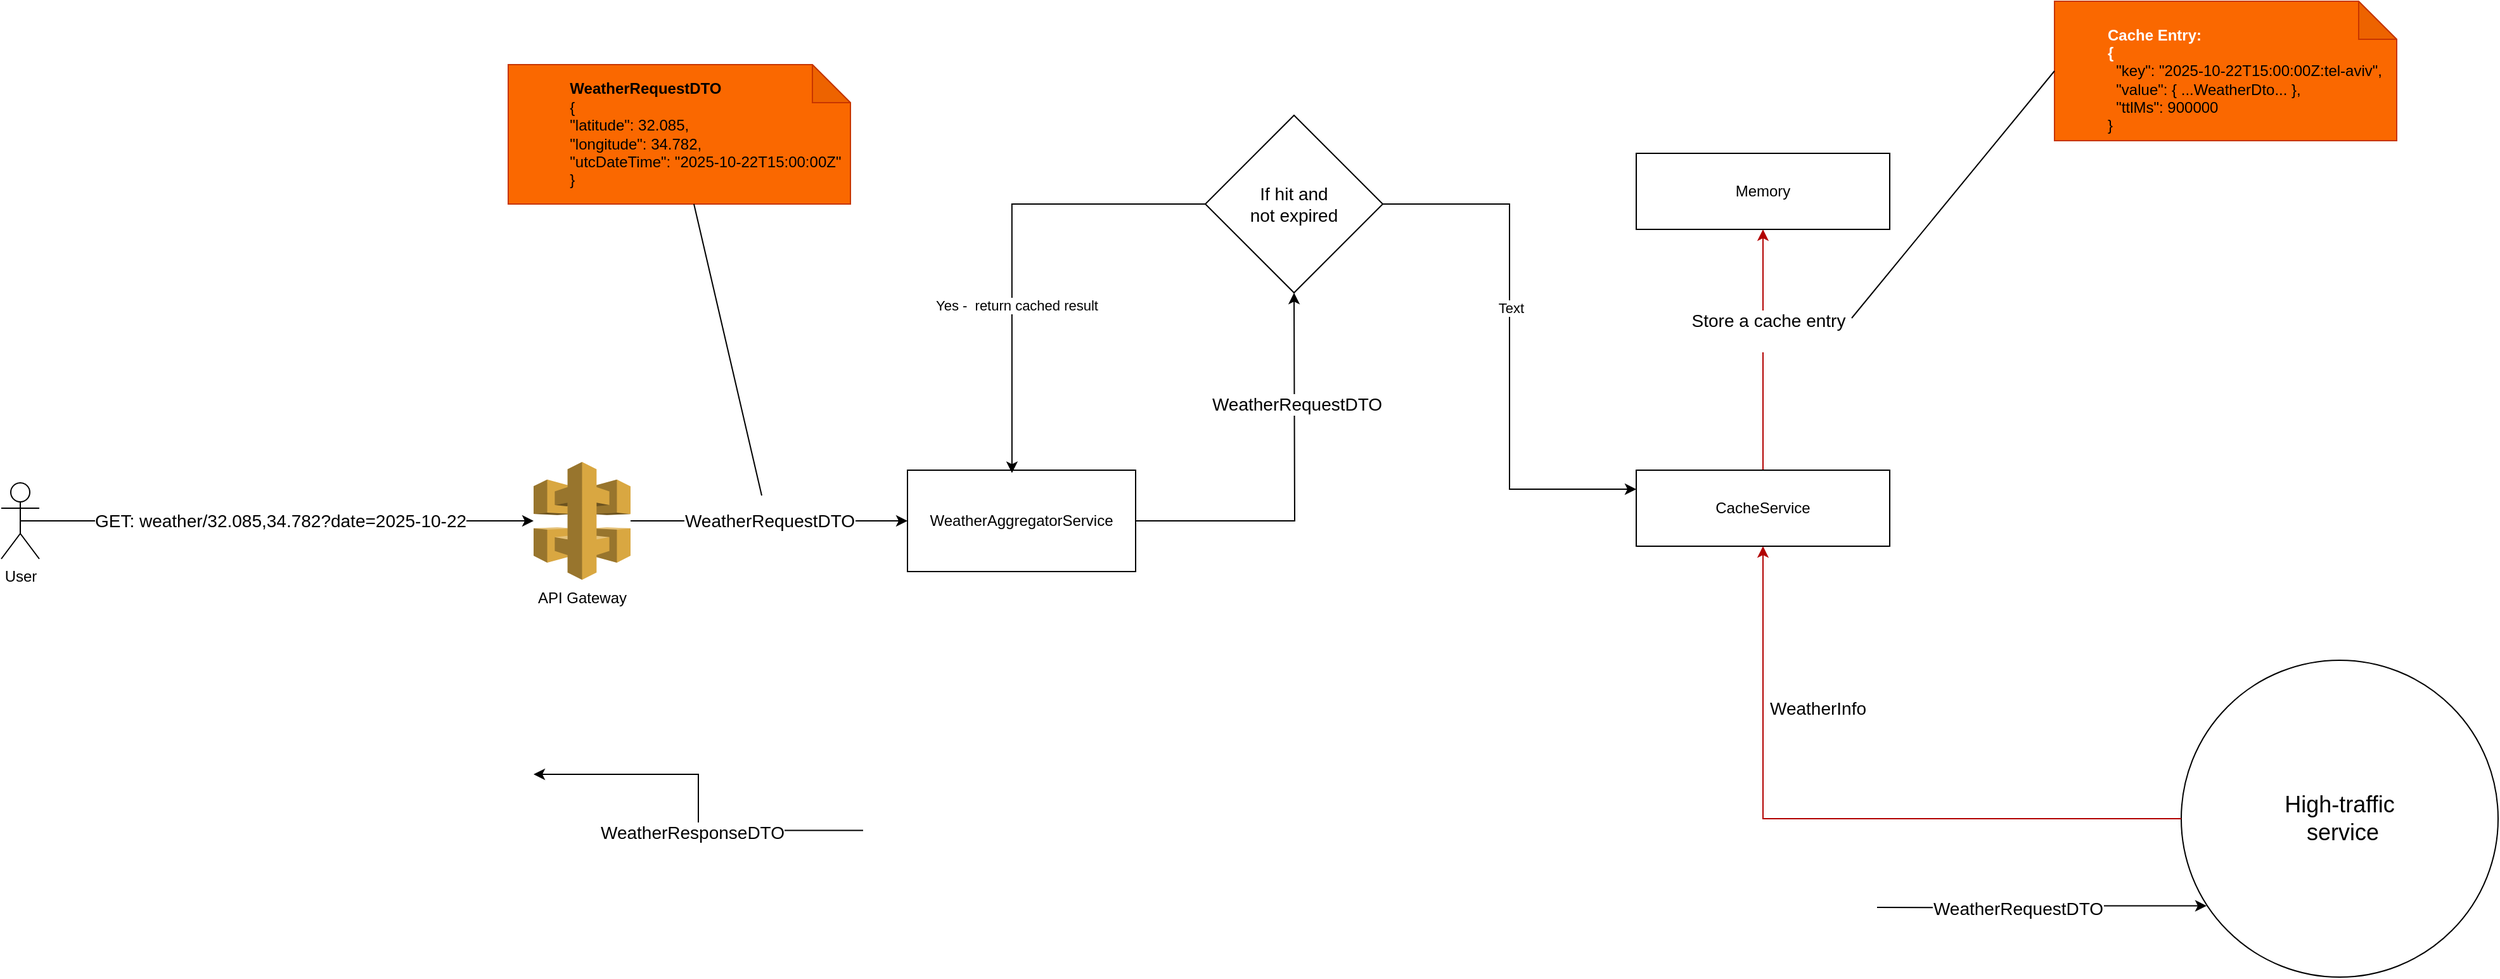 <mxfile version="28.1.0">
  <diagram name="Page-1" id="XEiT1kLDCRGGdZglAhm5">
    <mxGraphModel dx="2090" dy="1753" grid="1" gridSize="10" guides="1" tooltips="1" connect="1" arrows="1" fold="1" page="1" pageScale="1" pageWidth="850" pageHeight="1100" math="0" shadow="0">
      <root>
        <mxCell id="0" />
        <mxCell id="1" parent="0" />
        <mxCell id="TR1ucW1oZCcEAV0Sezo2-6" style="edgeStyle=orthogonalEdgeStyle;rounded=0;orthogonalLoop=1;jettySize=auto;html=1;exitX=0.5;exitY=0.5;exitDx=0;exitDy=0;exitPerimeter=0;" edge="1" parent="1" source="TR1ucW1oZCcEAV0Sezo2-1" target="TR1ucW1oZCcEAV0Sezo2-39">
          <mxGeometry relative="1" as="geometry" />
        </mxCell>
        <mxCell id="TR1ucW1oZCcEAV0Sezo2-8" value="&lt;font style=&quot;font-size: 14px;&quot;&gt;GET: weather/32.085,34.782?date=2025-10-22&lt;/font&gt;" style="edgeLabel;html=1;align=center;verticalAlign=middle;resizable=0;points=[];" vertex="1" connectable="0" parent="TR1ucW1oZCcEAV0Sezo2-6">
          <mxGeometry x="-0.35" relative="1" as="geometry">
            <mxPoint x="73" as="offset" />
          </mxGeometry>
        </mxCell>
        <mxCell id="TR1ucW1oZCcEAV0Sezo2-1" value="User" style="shape=umlActor;verticalLabelPosition=bottom;verticalAlign=top;html=1;outlineConnect=0;" vertex="1" parent="1">
          <mxGeometry x="-290" y="-100" width="30" height="60" as="geometry" />
        </mxCell>
        <mxCell id="TR1ucW1oZCcEAV0Sezo2-2" value="&lt;font style=&quot;font-size: 18px;&quot;&gt;High-traffic&lt;br&gt;&amp;nbsp;service&lt;/font&gt;" style="ellipse;whiteSpace=wrap;html=1;" vertex="1" parent="1">
          <mxGeometry x="1430" y="40" width="250" height="250" as="geometry" />
        </mxCell>
        <mxCell id="TR1ucW1oZCcEAV0Sezo2-13" style="edgeStyle=orthogonalEdgeStyle;rounded=0;orthogonalLoop=1;jettySize=auto;html=1;entryX=0.08;entryY=0.775;entryDx=0;entryDy=0;entryPerimeter=0;" edge="1" parent="1" target="TR1ucW1oZCcEAV0Sezo2-2">
          <mxGeometry relative="1" as="geometry">
            <mxPoint x="1190.0" y="235" as="sourcePoint" />
          </mxGeometry>
        </mxCell>
        <mxCell id="TR1ucW1oZCcEAV0Sezo2-21" value="&lt;span style=&quot;font-size: 14px;&quot;&gt;WeatherRequestDTO&lt;/span&gt;" style="edgeLabel;html=1;align=center;verticalAlign=middle;resizable=0;points=[];" vertex="1" connectable="0" parent="TR1ucW1oZCcEAV0Sezo2-13">
          <mxGeometry x="-0.436" y="3" relative="1" as="geometry">
            <mxPoint x="37" y="3" as="offset" />
          </mxGeometry>
        </mxCell>
        <mxCell id="TR1ucW1oZCcEAV0Sezo2-16" style="edgeStyle=orthogonalEdgeStyle;rounded=0;orthogonalLoop=1;jettySize=auto;html=1;exitX=0;exitY=0.419;exitDx=0;exitDy=0;exitPerimeter=0;" edge="1" parent="1">
          <mxGeometry relative="1" as="geometry">
            <mxPoint x="390.0" y="174.25" as="sourcePoint" />
            <mxPoint x="130" y="130" as="targetPoint" />
            <Array as="points">
              <mxPoint x="260" y="174" />
              <mxPoint x="260" y="130" />
              <mxPoint x="130" y="130" />
            </Array>
          </mxGeometry>
        </mxCell>
        <mxCell id="TR1ucW1oZCcEAV0Sezo2-17" value="&lt;font style=&quot;font-size: 14px;&quot;&gt;WeatherResponseDTO&lt;/font&gt;" style="edgeLabel;html=1;align=center;verticalAlign=middle;resizable=0;points=[];" vertex="1" connectable="0" parent="TR1ucW1oZCcEAV0Sezo2-16">
          <mxGeometry x="-0.44" y="1" relative="1" as="geometry">
            <mxPoint x="-50" as="offset" />
          </mxGeometry>
        </mxCell>
        <mxCell id="TR1ucW1oZCcEAV0Sezo2-20" style="edgeStyle=orthogonalEdgeStyle;rounded=0;orthogonalLoop=1;jettySize=auto;html=1;fillColor=#e51400;strokeColor=#B20000;" edge="1" parent="1" source="TR1ucW1oZCcEAV0Sezo2-2" target="TR1ucW1oZCcEAV0Sezo2-30">
          <mxGeometry relative="1" as="geometry" />
        </mxCell>
        <mxCell id="TR1ucW1oZCcEAV0Sezo2-22" value="&lt;font style=&quot;font-size: 14px;&quot;&gt;WeatherInfo&lt;/font&gt;" style="edgeLabel;html=1;align=center;verticalAlign=middle;resizable=0;points=[];" vertex="1" connectable="0" parent="TR1ucW1oZCcEAV0Sezo2-20">
          <mxGeometry x="0.547" y="-4" relative="1" as="geometry">
            <mxPoint x="39" y="4" as="offset" />
          </mxGeometry>
        </mxCell>
        <mxCell id="TR1ucW1oZCcEAV0Sezo2-45" style="edgeStyle=orthogonalEdgeStyle;rounded=0;orthogonalLoop=1;jettySize=auto;html=1;exitX=0.5;exitY=0;exitDx=0;exitDy=0;entryX=0.5;entryY=1;entryDx=0;entryDy=0;fillColor=#e51400;strokeColor=#B20000;" edge="1" parent="1" source="TR1ucW1oZCcEAV0Sezo2-30" target="TR1ucW1oZCcEAV0Sezo2-32">
          <mxGeometry relative="1" as="geometry" />
        </mxCell>
        <mxCell id="TR1ucW1oZCcEAV0Sezo2-46" value="&lt;font style=&quot;font-size: 14px;&quot;&gt;Store a cache entry&lt;br&gt;&lt;br&gt;&lt;/font&gt;" style="edgeLabel;html=1;align=center;verticalAlign=middle;resizable=0;points=[];" vertex="1" connectable="0" parent="TR1ucW1oZCcEAV0Sezo2-45">
          <mxGeometry x="0.164" y="-4" relative="1" as="geometry">
            <mxPoint as="offset" />
          </mxGeometry>
        </mxCell>
        <mxCell id="TR1ucW1oZCcEAV0Sezo2-30" value="CacheService" style="rounded=0;whiteSpace=wrap;html=1;" vertex="1" parent="1">
          <mxGeometry x="1000" y="-110" width="200" height="60" as="geometry" />
        </mxCell>
        <mxCell id="TR1ucW1oZCcEAV0Sezo2-32" value="Memory" style="rounded=0;whiteSpace=wrap;html=1;" vertex="1" parent="1">
          <mxGeometry x="1000" y="-360" width="200" height="60" as="geometry" />
        </mxCell>
        <mxCell id="TR1ucW1oZCcEAV0Sezo2-42" style="edgeStyle=orthogonalEdgeStyle;rounded=0;orthogonalLoop=1;jettySize=auto;html=1;entryX=0;entryY=0.5;entryDx=0;entryDy=0;" edge="1" parent="1" source="TR1ucW1oZCcEAV0Sezo2-39" target="TR1ucW1oZCcEAV0Sezo2-52">
          <mxGeometry relative="1" as="geometry">
            <mxPoint x="450" y="-70" as="targetPoint" />
          </mxGeometry>
        </mxCell>
        <mxCell id="TR1ucW1oZCcEAV0Sezo2-43" value="&lt;span style=&quot;font-size: 14px;&quot;&gt;WeatherRequestDTO&lt;/span&gt;" style="edgeLabel;html=1;align=center;verticalAlign=middle;resizable=0;points=[];" vertex="1" connectable="0" parent="TR1ucW1oZCcEAV0Sezo2-42">
          <mxGeometry x="-0.46" y="1" relative="1" as="geometry">
            <mxPoint x="50" y="1" as="offset" />
          </mxGeometry>
        </mxCell>
        <mxCell id="TR1ucW1oZCcEAV0Sezo2-39" value="&lt;span style=&quot;text-wrap-mode: wrap;&quot;&gt;API Gateway&lt;/span&gt;" style="outlineConnect=0;dashed=0;verticalLabelPosition=bottom;verticalAlign=top;align=center;html=1;shape=mxgraph.aws3.api_gateway;fillColor=#D9A741;gradientColor=none;" vertex="1" parent="1">
          <mxGeometry x="130" y="-116.5" width="76.5" height="93" as="geometry" />
        </mxCell>
        <mxCell id="TR1ucW1oZCcEAV0Sezo2-48" value="&lt;blockquote style=&quot;margin: 0 0 0 40px; border: none; padding: 0px;&quot;&gt;&lt;div&gt;&amp;nbsp;&amp;nbsp;&lt;/div&gt;&lt;b style=&quot;text-align: center; text-wrap-mode: nowrap;&quot;&gt;&lt;font style=&quot;color: light-dark(rgb(255, 255, 255), rgb(255, 255, 255));&quot;&gt;Cache Entry:&lt;br&gt;{&lt;br&gt;&lt;/font&gt;&lt;/b&gt;&lt;div&gt;&amp;nbsp; &quot;key&quot;: &quot;2025-10-22T15:00:00Z:tel-aviv&quot;,&lt;/div&gt;&lt;div&gt;&amp;nbsp; &quot;value&quot;: { ...WeatherDto... },&lt;/div&gt;&lt;div&gt;&amp;nbsp; &quot;ttlMs&quot;: 900000&lt;br&gt;}&lt;/div&gt;&lt;/blockquote&gt;" style="shape=note;whiteSpace=wrap;html=1;backgroundOutline=1;darkOpacity=0.05;fillColor=#fa6800;strokeColor=#C73500;fontColor=#000000;align=left;" vertex="1" parent="1">
          <mxGeometry x="1330" y="-480" width="270" height="110" as="geometry" />
        </mxCell>
        <mxCell id="TR1ucW1oZCcEAV0Sezo2-50" value="" style="endArrow=none;html=1;rounded=0;entryX=0;entryY=0.5;entryDx=0;entryDy=0;entryPerimeter=0;" edge="1" parent="1" target="TR1ucW1oZCcEAV0Sezo2-48">
          <mxGeometry width="50" height="50" relative="1" as="geometry">
            <mxPoint x="1170" y="-230" as="sourcePoint" />
            <mxPoint x="1220" y="-280" as="targetPoint" />
          </mxGeometry>
        </mxCell>
        <mxCell id="TR1ucW1oZCcEAV0Sezo2-55" style="edgeStyle=orthogonalEdgeStyle;rounded=0;orthogonalLoop=1;jettySize=auto;html=1;" edge="1" parent="1" source="TR1ucW1oZCcEAV0Sezo2-52">
          <mxGeometry relative="1" as="geometry">
            <mxPoint x="730" y="-250" as="targetPoint" />
          </mxGeometry>
        </mxCell>
        <mxCell id="TR1ucW1oZCcEAV0Sezo2-61" value="&lt;span style=&quot;font-size: 14px;&quot;&gt;WeatherRequestDTO&lt;br&gt;&lt;/span&gt;" style="edgeLabel;html=1;align=center;verticalAlign=middle;resizable=0;points=[];" vertex="1" connectable="0" parent="TR1ucW1oZCcEAV0Sezo2-55">
          <mxGeometry x="0.428" y="-2" relative="1" as="geometry">
            <mxPoint as="offset" />
          </mxGeometry>
        </mxCell>
        <mxCell id="TR1ucW1oZCcEAV0Sezo2-52" value="WeatherAggregatorService" style="whiteSpace=wrap;html=1;" vertex="1" parent="1">
          <mxGeometry x="425" y="-110" width="180" height="80" as="geometry" />
        </mxCell>
        <mxCell id="TR1ucW1oZCcEAV0Sezo2-57" style="edgeStyle=orthogonalEdgeStyle;rounded=0;orthogonalLoop=1;jettySize=auto;html=1;entryX=0;entryY=0.25;entryDx=0;entryDy=0;" edge="1" parent="1" source="TR1ucW1oZCcEAV0Sezo2-56" target="TR1ucW1oZCcEAV0Sezo2-30">
          <mxGeometry relative="1" as="geometry" />
        </mxCell>
        <mxCell id="TR1ucW1oZCcEAV0Sezo2-58" value="Text" style="edgeLabel;html=1;align=center;verticalAlign=middle;resizable=0;points=[];" vertex="1" connectable="0" parent="TR1ucW1oZCcEAV0Sezo2-57">
          <mxGeometry x="-0.145" y="1" relative="1" as="geometry">
            <mxPoint as="offset" />
          </mxGeometry>
        </mxCell>
        <mxCell id="TR1ucW1oZCcEAV0Sezo2-56" value="&lt;font style=&quot;font-size: 14px;&quot;&gt;If hit and &lt;br&gt;not expired&lt;/font&gt;" style="rhombus;whiteSpace=wrap;html=1;" vertex="1" parent="1">
          <mxGeometry x="660" y="-390" width="140" height="140" as="geometry" />
        </mxCell>
        <mxCell id="TR1ucW1oZCcEAV0Sezo2-59" style="edgeStyle=orthogonalEdgeStyle;rounded=0;orthogonalLoop=1;jettySize=auto;html=1;exitX=0;exitY=0.5;exitDx=0;exitDy=0;entryX=0.458;entryY=0.028;entryDx=0;entryDy=0;entryPerimeter=0;" edge="1" parent="1" source="TR1ucW1oZCcEAV0Sezo2-56" target="TR1ucW1oZCcEAV0Sezo2-52">
          <mxGeometry relative="1" as="geometry" />
        </mxCell>
        <mxCell id="TR1ucW1oZCcEAV0Sezo2-60" value="Yes -&amp;nbsp;&amp;nbsp;return cached result" style="edgeLabel;html=1;align=center;verticalAlign=middle;resizable=0;points=[];" vertex="1" connectable="0" parent="TR1ucW1oZCcEAV0Sezo2-59">
          <mxGeometry x="0.271" y="3" relative="1" as="geometry">
            <mxPoint as="offset" />
          </mxGeometry>
        </mxCell>
        <mxCell id="TR1ucW1oZCcEAV0Sezo2-63" value="&lt;blockquote style=&quot;margin: 0 0 0 40px; border: none; padding: 0px;&quot;&gt;&lt;div&gt;&lt;font&gt;&amp;nbsp;&amp;nbsp;&lt;b style=&quot;background-color: transparent; text-wrap-mode: nowrap; text-align: center;&quot;&gt;WeatherRequestDTO&lt;/b&gt;&lt;/font&gt;&lt;/div&gt;&lt;div&gt;&lt;font&gt;&amp;nbsp;&amp;nbsp;&lt;span style=&quot;background-color: transparent;&quot;&gt;{&lt;/span&gt;&lt;br&gt;&lt;/font&gt;&lt;/div&gt;&lt;div&gt;&lt;font&gt;&amp;nbsp; &quot;latitude&quot;: 32.085,&lt;/font&gt;&lt;/div&gt;&lt;div&gt;&lt;font&gt;&amp;nbsp; &quot;longitude&quot;: 34.782,&lt;/font&gt;&lt;/div&gt;&lt;div&gt;&lt;font&gt;&amp;nbsp; &quot;utcDateTime&quot;: &quot;2025-10-22T15:00:00Z&quot;&lt;/font&gt;&lt;/div&gt;&lt;div&gt;&lt;font&gt;&amp;nbsp; }&lt;/font&gt;&lt;/div&gt;&lt;/blockquote&gt;" style="shape=note;whiteSpace=wrap;html=1;backgroundOutline=1;darkOpacity=0.05;fillColor=#fa6800;strokeColor=#C73500;fontColor=#000000;align=left;" vertex="1" parent="1">
          <mxGeometry x="110" y="-430" width="270" height="110" as="geometry" />
        </mxCell>
        <mxCell id="TR1ucW1oZCcEAV0Sezo2-64" value="" style="endArrow=none;html=1;rounded=0;" edge="1" parent="1">
          <mxGeometry width="50" height="50" relative="1" as="geometry">
            <mxPoint x="310" y="-90" as="sourcePoint" />
            <mxPoint x="256.5" y="-320" as="targetPoint" />
          </mxGeometry>
        </mxCell>
      </root>
    </mxGraphModel>
  </diagram>
</mxfile>
